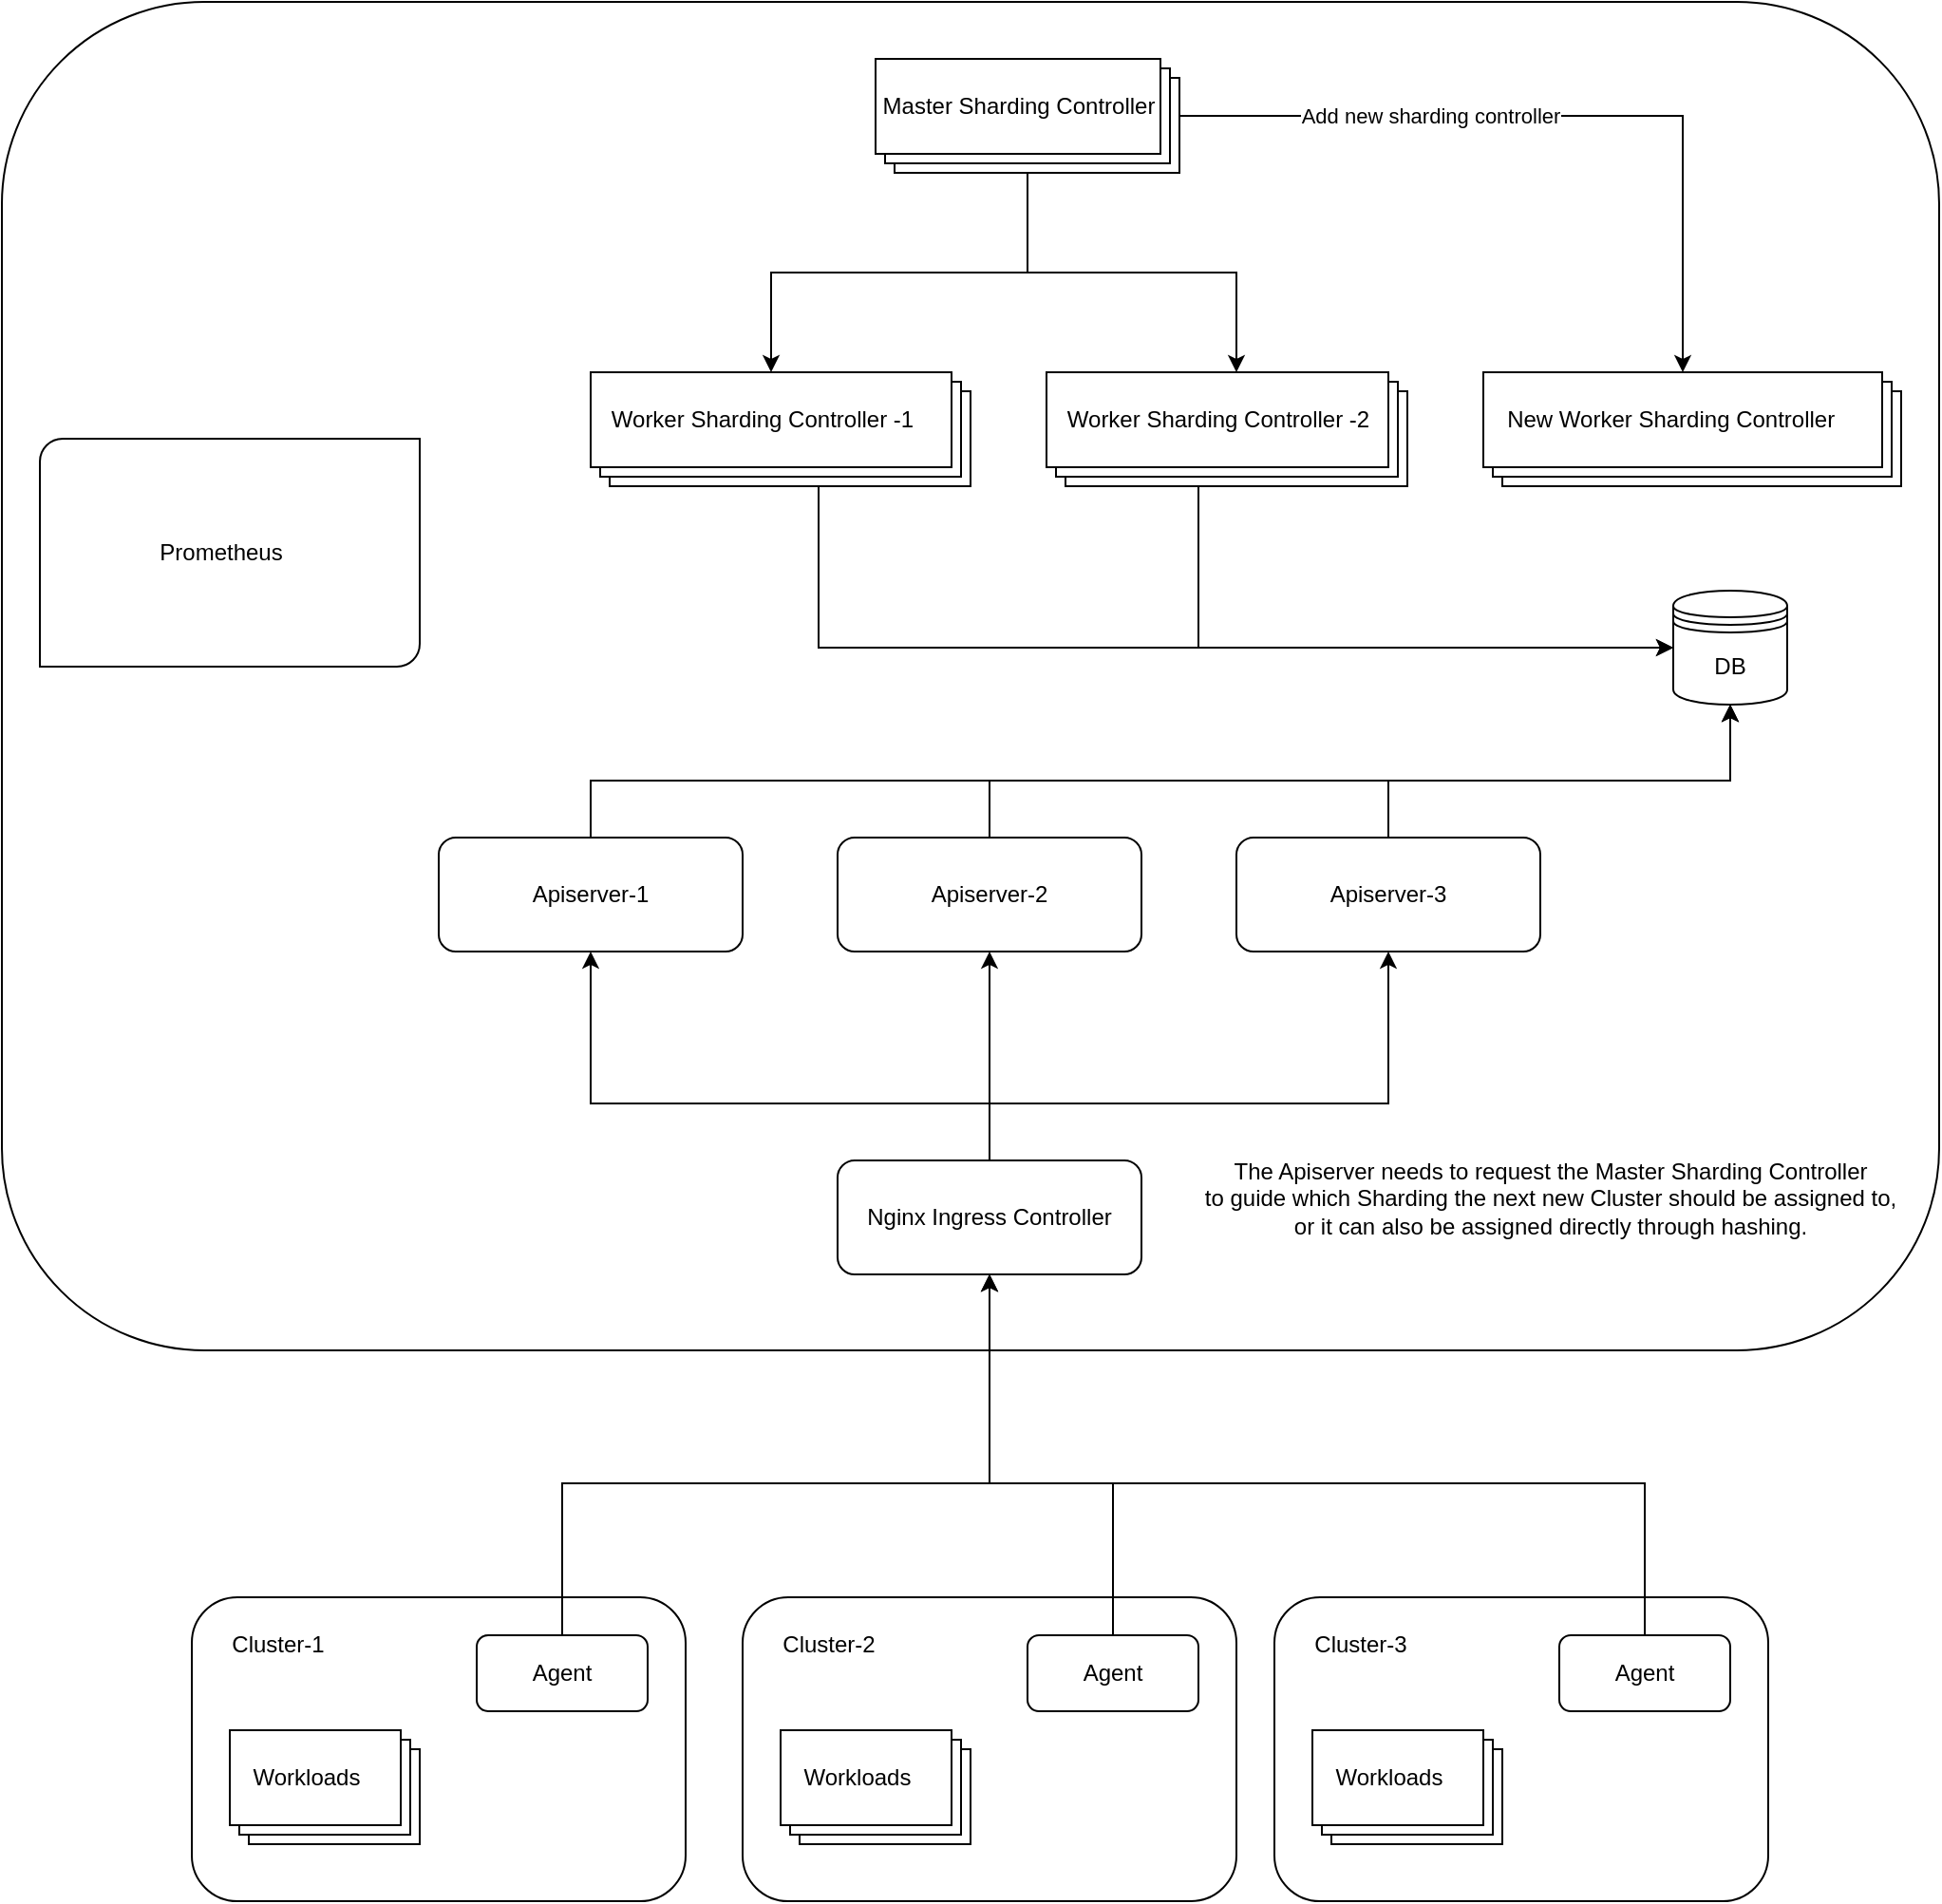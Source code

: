 <mxfile version="22.1.22" type="embed">
  <diagram id="eD6S7eseBBBKGm1rxTDZ" name="Page-1">
    <mxGraphModel dx="1479" dy="2291" grid="1" gridSize="10" guides="1" tooltips="1" connect="1" arrows="1" fold="1" page="1" pageScale="1" pageWidth="850" pageHeight="1100" math="0" shadow="0">
      <root>
        <mxCell id="0" />
        <mxCell id="1" parent="0" />
        <mxCell id="57" value="" style="rounded=1;whiteSpace=wrap;html=1;" vertex="1" parent="1">
          <mxGeometry x="50" y="-150" width="1020" height="710" as="geometry" />
        </mxCell>
        <mxCell id="4" value="" style="rounded=1;whiteSpace=wrap;html=1;" vertex="1" parent="1">
          <mxGeometry x="150" y="690" width="260" height="160" as="geometry" />
        </mxCell>
        <mxCell id="5" value="Cluster-1" style="text;html=1;align=center;verticalAlign=middle;resizable=0;points=[];autosize=1;strokeColor=none;fillColor=none;" vertex="1" parent="1">
          <mxGeometry x="160" y="700" width="70" height="30" as="geometry" />
        </mxCell>
        <mxCell id="20" style="edgeStyle=orthogonalEdgeStyle;rounded=0;orthogonalLoop=1;jettySize=auto;html=1;" edge="1" parent="1" source="6" target="19">
          <mxGeometry relative="1" as="geometry">
            <Array as="points">
              <mxPoint x="345" y="630" />
              <mxPoint x="570" y="630" />
            </Array>
          </mxGeometry>
        </mxCell>
        <mxCell id="6" value="Agent" style="rounded=1;whiteSpace=wrap;html=1;" vertex="1" parent="1">
          <mxGeometry x="300" y="710" width="90" height="40" as="geometry" />
        </mxCell>
        <mxCell id="7" value="" style="verticalLabelPosition=bottom;verticalAlign=top;html=1;shape=mxgraph.basic.layered_rect;dx=10;outlineConnect=0;whiteSpace=wrap;" vertex="1" parent="1">
          <mxGeometry x="170" y="760" width="100" height="60" as="geometry" />
        </mxCell>
        <mxCell id="8" value="Workloads" style="text;html=1;align=center;verticalAlign=middle;resizable=0;points=[];autosize=1;strokeColor=none;fillColor=none;" vertex="1" parent="1">
          <mxGeometry x="170" y="770" width="80" height="30" as="geometry" />
        </mxCell>
        <mxCell id="9" value="" style="rounded=1;whiteSpace=wrap;html=1;" vertex="1" parent="1">
          <mxGeometry x="440" y="690" width="260" height="160" as="geometry" />
        </mxCell>
        <mxCell id="10" value="Cluster-2" style="text;html=1;align=center;verticalAlign=middle;resizable=0;points=[];autosize=1;strokeColor=none;fillColor=none;" vertex="1" parent="1">
          <mxGeometry x="450" y="700" width="70" height="30" as="geometry" />
        </mxCell>
        <mxCell id="11" value="Agent" style="rounded=1;whiteSpace=wrap;html=1;" vertex="1" parent="1">
          <mxGeometry x="590" y="710" width="90" height="40" as="geometry" />
        </mxCell>
        <mxCell id="12" value="" style="verticalLabelPosition=bottom;verticalAlign=top;html=1;shape=mxgraph.basic.layered_rect;dx=10;outlineConnect=0;whiteSpace=wrap;" vertex="1" parent="1">
          <mxGeometry x="460" y="760" width="100" height="60" as="geometry" />
        </mxCell>
        <mxCell id="13" value="Workloads" style="text;html=1;align=center;verticalAlign=middle;resizable=0;points=[];autosize=1;strokeColor=none;fillColor=none;" vertex="1" parent="1">
          <mxGeometry x="460" y="770" width="80" height="30" as="geometry" />
        </mxCell>
        <mxCell id="14" value="" style="rounded=1;whiteSpace=wrap;html=1;" vertex="1" parent="1">
          <mxGeometry x="720" y="690" width="260" height="160" as="geometry" />
        </mxCell>
        <mxCell id="15" value="Cluster-3" style="text;html=1;align=center;verticalAlign=middle;resizable=0;points=[];autosize=1;strokeColor=none;fillColor=none;" vertex="1" parent="1">
          <mxGeometry x="730" y="700" width="70" height="30" as="geometry" />
        </mxCell>
        <mxCell id="16" value="Agent" style="rounded=1;whiteSpace=wrap;html=1;" vertex="1" parent="1">
          <mxGeometry x="870" y="710" width="90" height="40" as="geometry" />
        </mxCell>
        <mxCell id="17" value="" style="verticalLabelPosition=bottom;verticalAlign=top;html=1;shape=mxgraph.basic.layered_rect;dx=10;outlineConnect=0;whiteSpace=wrap;" vertex="1" parent="1">
          <mxGeometry x="740" y="760" width="100" height="60" as="geometry" />
        </mxCell>
        <mxCell id="18" value="Workloads" style="text;html=1;align=center;verticalAlign=middle;resizable=0;points=[];autosize=1;strokeColor=none;fillColor=none;" vertex="1" parent="1">
          <mxGeometry x="740" y="770" width="80" height="30" as="geometry" />
        </mxCell>
        <mxCell id="30" style="edgeStyle=orthogonalEdgeStyle;rounded=0;orthogonalLoop=1;jettySize=auto;html=1;entryX=0.5;entryY=1;entryDx=0;entryDy=0;" edge="1" parent="1" source="19" target="28">
          <mxGeometry relative="1" as="geometry" />
        </mxCell>
        <mxCell id="31" style="edgeStyle=orthogonalEdgeStyle;rounded=0;orthogonalLoop=1;jettySize=auto;html=1;entryX=0.5;entryY=1;entryDx=0;entryDy=0;" edge="1" parent="1" source="19" target="27">
          <mxGeometry relative="1" as="geometry">
            <Array as="points">
              <mxPoint x="570" y="430" />
              <mxPoint x="360" y="430" />
            </Array>
          </mxGeometry>
        </mxCell>
        <mxCell id="32" style="edgeStyle=orthogonalEdgeStyle;rounded=0;orthogonalLoop=1;jettySize=auto;html=1;entryX=0.5;entryY=1;entryDx=0;entryDy=0;" edge="1" parent="1" source="19" target="29">
          <mxGeometry relative="1" as="geometry">
            <Array as="points">
              <mxPoint x="570" y="430" />
              <mxPoint x="780" y="430" />
            </Array>
          </mxGeometry>
        </mxCell>
        <mxCell id="19" value="Nginx Ingress Controller" style="rounded=1;whiteSpace=wrap;html=1;" vertex="1" parent="1">
          <mxGeometry x="490" y="460" width="160" height="60" as="geometry" />
        </mxCell>
        <mxCell id="37" style="edgeStyle=orthogonalEdgeStyle;rounded=0;orthogonalLoop=1;jettySize=auto;html=1;entryX=0.5;entryY=1;entryDx=0;entryDy=0;" edge="1" parent="1" source="27" target="34">
          <mxGeometry relative="1" as="geometry">
            <Array as="points">
              <mxPoint x="360" y="260" />
              <mxPoint x="960" y="260" />
            </Array>
          </mxGeometry>
        </mxCell>
        <mxCell id="27" value="Apiserver-1" style="rounded=1;whiteSpace=wrap;html=1;" vertex="1" parent="1">
          <mxGeometry x="280" y="290" width="160" height="60" as="geometry" />
        </mxCell>
        <mxCell id="36" style="edgeStyle=orthogonalEdgeStyle;rounded=0;orthogonalLoop=1;jettySize=auto;html=1;entryX=0.5;entryY=1;entryDx=0;entryDy=0;" edge="1" parent="1" source="28" target="34">
          <mxGeometry relative="1" as="geometry">
            <Array as="points">
              <mxPoint x="570" y="260" />
              <mxPoint x="960" y="260" />
            </Array>
          </mxGeometry>
        </mxCell>
        <mxCell id="28" value="Apiserver-2" style="rounded=1;whiteSpace=wrap;html=1;" vertex="1" parent="1">
          <mxGeometry x="490" y="290" width="160" height="60" as="geometry" />
        </mxCell>
        <mxCell id="35" style="edgeStyle=orthogonalEdgeStyle;rounded=0;orthogonalLoop=1;jettySize=auto;html=1;entryX=0.5;entryY=1;entryDx=0;entryDy=0;" edge="1" parent="1" source="29" target="34">
          <mxGeometry relative="1" as="geometry">
            <Array as="points">
              <mxPoint x="780" y="260" />
              <mxPoint x="960" y="260" />
            </Array>
          </mxGeometry>
        </mxCell>
        <mxCell id="29" value="Apiserver-3" style="rounded=1;whiteSpace=wrap;html=1;" vertex="1" parent="1">
          <mxGeometry x="700" y="290" width="160" height="60" as="geometry" />
        </mxCell>
        <mxCell id="34" value="DB" style="shape=datastore;whiteSpace=wrap;html=1;" vertex="1" parent="1">
          <mxGeometry x="930" y="160" width="60" height="60" as="geometry" />
        </mxCell>
        <mxCell id="45" style="edgeStyle=orthogonalEdgeStyle;rounded=0;orthogonalLoop=1;jettySize=auto;html=1;entryX=0;entryY=0.5;entryDx=0;entryDy=0;" edge="1" parent="1" source="39" target="34">
          <mxGeometry relative="1" as="geometry">
            <Array as="points">
              <mxPoint x="480" y="190" />
            </Array>
          </mxGeometry>
        </mxCell>
        <mxCell id="39" value="" style="verticalLabelPosition=bottom;verticalAlign=top;html=1;shape=mxgraph.basic.layered_rect;dx=10;outlineConnect=0;whiteSpace=wrap;" vertex="1" parent="1">
          <mxGeometry x="360" y="45" width="200" height="60" as="geometry" />
        </mxCell>
        <mxCell id="41" value="Worker Sharding Controller -1" style="text;html=1;align=center;verticalAlign=middle;resizable=0;points=[];autosize=1;strokeColor=none;fillColor=none;" vertex="1" parent="1">
          <mxGeometry x="360" y="55" width="180" height="30" as="geometry" />
        </mxCell>
        <mxCell id="44" style="edgeStyle=orthogonalEdgeStyle;rounded=0;orthogonalLoop=1;jettySize=auto;html=1;entryX=0;entryY=0.5;entryDx=0;entryDy=0;" edge="1" parent="1" source="42" target="34">
          <mxGeometry relative="1" as="geometry">
            <Array as="points">
              <mxPoint x="680" y="190" />
            </Array>
          </mxGeometry>
        </mxCell>
        <mxCell id="42" value="" style="verticalLabelPosition=bottom;verticalAlign=top;html=1;shape=mxgraph.basic.layered_rect;dx=10;outlineConnect=0;whiteSpace=wrap;" vertex="1" parent="1">
          <mxGeometry x="600" y="45" width="190" height="60" as="geometry" />
        </mxCell>
        <mxCell id="46" value="" style="verticalLabelPosition=bottom;verticalAlign=top;html=1;shape=mxgraph.basic.layered_rect;dx=10;outlineConnect=0;whiteSpace=wrap;" vertex="1" parent="1">
          <mxGeometry x="510" y="-120" width="160" height="60" as="geometry" />
        </mxCell>
        <mxCell id="47" value="Master Sharding Controller" style="text;html=1;align=center;verticalAlign=middle;resizable=0;points=[];autosize=1;strokeColor=none;fillColor=none;" vertex="1" parent="1">
          <mxGeometry x="500" y="-110" width="170" height="30" as="geometry" />
        </mxCell>
        <mxCell id="48" value="Worker Sharding Controller -2" style="text;html=1;align=center;verticalAlign=middle;resizable=0;points=[];autosize=1;strokeColor=none;fillColor=none;" vertex="1" parent="1">
          <mxGeometry x="600" y="55" width="180" height="30" as="geometry" />
        </mxCell>
        <mxCell id="49" style="edgeStyle=orthogonalEdgeStyle;rounded=0;orthogonalLoop=1;jettySize=auto;html=1;entryX=0;entryY=0;entryDx=95;entryDy=0;entryPerimeter=0;" edge="1" parent="1" source="46" target="39">
          <mxGeometry relative="1" as="geometry" />
        </mxCell>
        <mxCell id="50" style="edgeStyle=orthogonalEdgeStyle;rounded=0;orthogonalLoop=1;jettySize=auto;html=1;entryX=0;entryY=0;entryDx=100;entryDy=0;entryPerimeter=0;" edge="1" parent="1" source="46" target="42">
          <mxGeometry relative="1" as="geometry" />
        </mxCell>
        <mxCell id="51" value="" style="verticalLabelPosition=bottom;verticalAlign=top;html=1;shape=mxgraph.basic.layered_rect;dx=10;outlineConnect=0;whiteSpace=wrap;" vertex="1" parent="1">
          <mxGeometry x="830" y="45" width="220" height="60" as="geometry" />
        </mxCell>
        <mxCell id="52" value="New Worker Sharding Controller&amp;nbsp;" style="text;html=1;align=center;verticalAlign=middle;resizable=0;points=[];autosize=1;strokeColor=none;fillColor=none;" vertex="1" parent="1">
          <mxGeometry x="830" y="55" width="200" height="30" as="geometry" />
        </mxCell>
        <mxCell id="53" style="edgeStyle=orthogonalEdgeStyle;rounded=0;orthogonalLoop=1;jettySize=auto;html=1;entryX=0;entryY=0;entryDx=105;entryDy=0;entryPerimeter=0;" edge="1" parent="1" source="46" target="51">
          <mxGeometry relative="1" as="geometry" />
        </mxCell>
        <mxCell id="54" value="Add new sharding controller" style="edgeLabel;html=1;align=center;verticalAlign=middle;resizable=0;points=[];" vertex="1" connectable="0" parent="53">
          <mxGeometry x="-0.34" relative="1" as="geometry">
            <mxPoint as="offset" />
          </mxGeometry>
        </mxCell>
        <mxCell id="55" value="" style="verticalLabelPosition=bottom;verticalAlign=top;html=1;shape=mxgraph.basic.diag_round_rect;dx=6;whiteSpace=wrap;" vertex="1" parent="1">
          <mxGeometry x="70" y="80" width="200" height="120" as="geometry" />
        </mxCell>
        <mxCell id="56" value="Prometheus" style="text;html=1;align=center;verticalAlign=middle;resizable=0;points=[];autosize=1;strokeColor=none;fillColor=none;" vertex="1" parent="1">
          <mxGeometry x="120" y="125" width="90" height="30" as="geometry" />
        </mxCell>
        <mxCell id="22" style="edgeStyle=orthogonalEdgeStyle;rounded=0;orthogonalLoop=1;jettySize=auto;html=1;exitX=0.5;exitY=0;exitDx=0;exitDy=0;" edge="1" parent="1" source="16" target="19">
          <mxGeometry relative="1" as="geometry">
            <Array as="points">
              <mxPoint x="915" y="630" />
              <mxPoint x="570" y="630" />
            </Array>
          </mxGeometry>
        </mxCell>
        <mxCell id="21" style="edgeStyle=orthogonalEdgeStyle;rounded=0;orthogonalLoop=1;jettySize=auto;html=1;entryX=0.5;entryY=1;entryDx=0;entryDy=0;exitX=0.5;exitY=0;exitDx=0;exitDy=0;" edge="1" parent="1" source="11" target="19">
          <mxGeometry relative="1" as="geometry">
            <Array as="points">
              <mxPoint x="635" y="630" />
              <mxPoint x="570" y="630" />
            </Array>
          </mxGeometry>
        </mxCell>
        <mxCell id="58" value="The Apiserver needs to request the Master Sharding Controller&lt;br&gt;to guide which Sharding the next new Cluster should be assigned to,&lt;br&gt;or it can also be assigned directly through hashing." style="text;html=1;align=center;verticalAlign=middle;resizable=0;points=[];autosize=1;strokeColor=none;fillColor=none;" vertex="1" parent="1">
          <mxGeometry x="670" y="450" width="390" height="60" as="geometry" />
        </mxCell>
      </root>
    </mxGraphModel>
  </diagram>
</mxfile>
